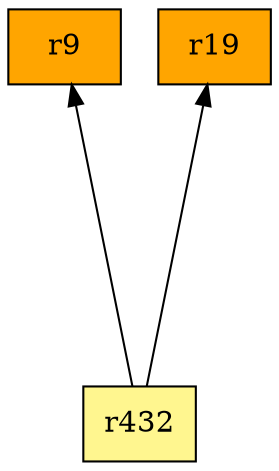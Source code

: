 digraph G {
rankdir=BT;ranksep="2.0";
"r9" [shape=record,fillcolor=orange,style=filled,label="{r9}"];
"r19" [shape=record,fillcolor=orange,style=filled,label="{r19}"];
"r432" [shape=record,fillcolor=khaki1,style=filled,label="{r432}"];
"r432" -> "r9"
"r432" -> "r19"
}